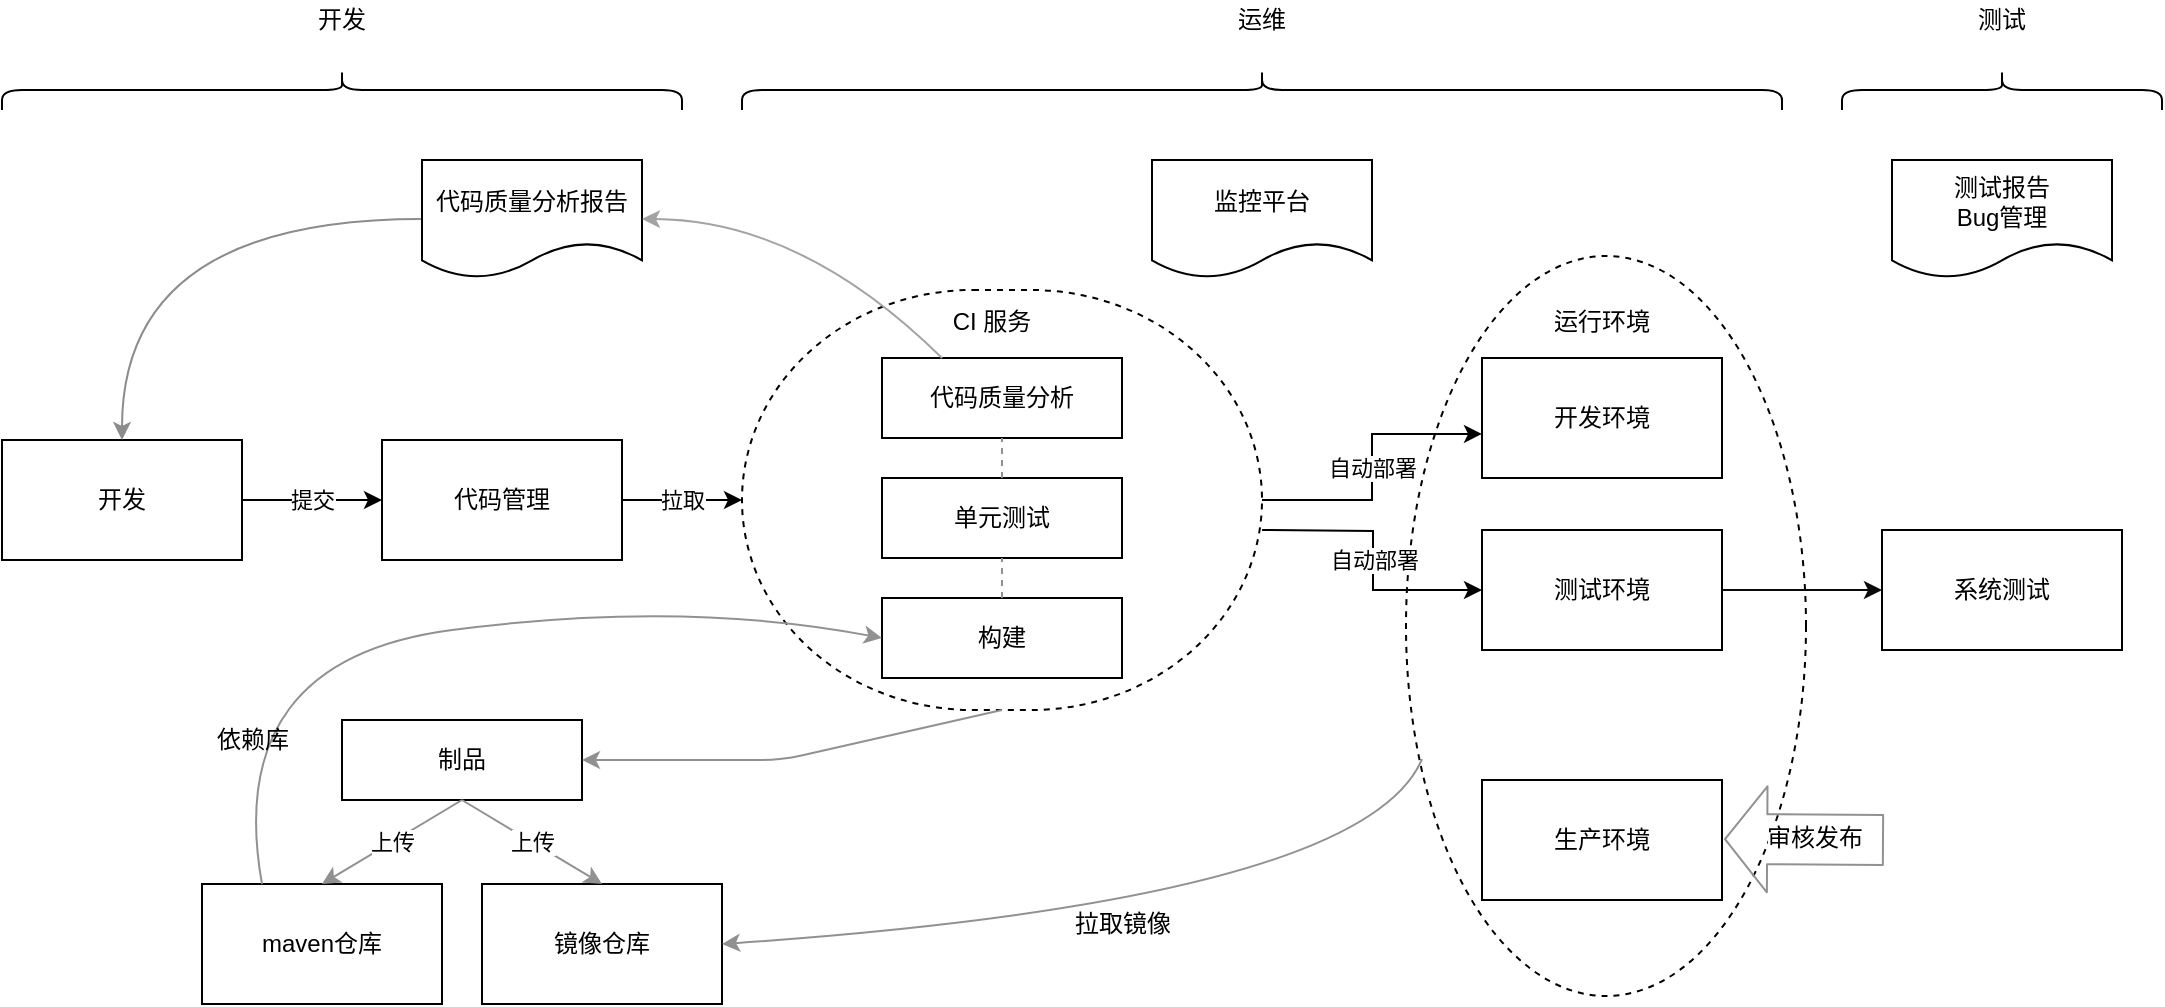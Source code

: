 <mxfile version="12.9.3" type="github" pages="3">
  <diagram id="WI9T0HZ2pTsCkuznbFz-" name="Page-1">
    <mxGraphModel dx="1422" dy="794" grid="0" gridSize="10" guides="1" tooltips="1" connect="1" arrows="1" fold="1" page="1" pageScale="1" pageWidth="1169" pageHeight="827" math="0" shadow="0">
      <root>
        <mxCell id="0" />
        <mxCell id="1" parent="0" />
        <mxCell id="pKDJgcheWdyCbOi9JpQY-50" value="" style="ellipse;whiteSpace=wrap;html=1;rounded=1;dashed=1;strokeColor=#000000;fillColor=none;" parent="1" vertex="1">
          <mxGeometry x="760" y="239" width="200" height="370" as="geometry" />
        </mxCell>
        <mxCell id="pKDJgcheWdyCbOi9JpQY-24" value="自动部署" style="edgeStyle=orthogonalEdgeStyle;rounded=0;orthogonalLoop=1;jettySize=auto;html=1;entryX=0;entryY=0.633;entryDx=0;entryDy=0;entryPerimeter=0;" parent="1" source="pKDJgcheWdyCbOi9JpQY-12" target="pKDJgcheWdyCbOi9JpQY-10" edge="1">
          <mxGeometry relative="1" as="geometry" />
        </mxCell>
        <mxCell id="pKDJgcheWdyCbOi9JpQY-12" value="" style="rounded=1;whiteSpace=wrap;html=1;strokeColor=#000000;fillColor=none;dashed=1;arcSize=55;" parent="1" vertex="1">
          <mxGeometry x="428" y="256" width="260" height="210" as="geometry" />
        </mxCell>
        <mxCell id="pKDJgcheWdyCbOi9JpQY-16" value="提交" style="edgeStyle=orthogonalEdgeStyle;rounded=0;orthogonalLoop=1;jettySize=auto;html=1;entryX=0;entryY=0.5;entryDx=0;entryDy=0;" parent="1" source="pKDJgcheWdyCbOi9JpQY-1" target="pKDJgcheWdyCbOi9JpQY-5" edge="1">
          <mxGeometry relative="1" as="geometry" />
        </mxCell>
        <mxCell id="pKDJgcheWdyCbOi9JpQY-1" value="开发" style="rounded=0;whiteSpace=wrap;html=1;" parent="1" vertex="1">
          <mxGeometry x="58" y="331" width="120" height="60" as="geometry" />
        </mxCell>
        <mxCell id="pKDJgcheWdyCbOi9JpQY-2" value="构建" style="rounded=0;whiteSpace=wrap;html=1;" parent="1" vertex="1">
          <mxGeometry x="498" y="410" width="120" height="40" as="geometry" />
        </mxCell>
        <mxCell id="pKDJgcheWdyCbOi9JpQY-3" value="生产环境" style="rounded=0;whiteSpace=wrap;html=1;" parent="1" vertex="1">
          <mxGeometry x="798" y="501" width="120" height="60" as="geometry" />
        </mxCell>
        <mxCell id="pKDJgcheWdyCbOi9JpQY-17" value="拉取" style="edgeStyle=orthogonalEdgeStyle;rounded=0;orthogonalLoop=1;jettySize=auto;html=1;entryX=0;entryY=0.5;entryDx=0;entryDy=0;" parent="1" source="pKDJgcheWdyCbOi9JpQY-5" target="pKDJgcheWdyCbOi9JpQY-12" edge="1">
          <mxGeometry relative="1" as="geometry" />
        </mxCell>
        <mxCell id="pKDJgcheWdyCbOi9JpQY-5" value="代码管理" style="rounded=0;whiteSpace=wrap;html=1;" parent="1" vertex="1">
          <mxGeometry x="248" y="331" width="120" height="60" as="geometry" />
        </mxCell>
        <mxCell id="pKDJgcheWdyCbOi9JpQY-6" value="代码质量分析" style="rounded=0;whiteSpace=wrap;html=1;" parent="1" vertex="1">
          <mxGeometry x="498" y="290" width="120" height="40" as="geometry" />
        </mxCell>
        <mxCell id="pKDJgcheWdyCbOi9JpQY-7" value="单元测试" style="rounded=0;whiteSpace=wrap;html=1;" parent="1" vertex="1">
          <mxGeometry x="498" y="350" width="120" height="40" as="geometry" />
        </mxCell>
        <mxCell id="pKDJgcheWdyCbOi9JpQY-8" value="镜像仓库" style="rounded=0;whiteSpace=wrap;html=1;" parent="1" vertex="1">
          <mxGeometry x="298" y="553" width="120" height="60" as="geometry" />
        </mxCell>
        <mxCell id="pKDJgcheWdyCbOi9JpQY-9" value="maven仓库" style="rounded=0;whiteSpace=wrap;html=1;" parent="1" vertex="1">
          <mxGeometry x="158" y="553" width="120" height="60" as="geometry" />
        </mxCell>
        <mxCell id="pKDJgcheWdyCbOi9JpQY-10" value="开发环境" style="rounded=0;whiteSpace=wrap;html=1;" parent="1" vertex="1">
          <mxGeometry x="798" y="290" width="120" height="60" as="geometry" />
        </mxCell>
        <mxCell id="pKDJgcheWdyCbOi9JpQY-55" value="" style="edgeStyle=orthogonalEdgeStyle;curved=1;orthogonalLoop=1;jettySize=auto;html=1;strokeColor=#0A0A0A;" parent="1" source="pKDJgcheWdyCbOi9JpQY-11" target="pKDJgcheWdyCbOi9JpQY-54" edge="1">
          <mxGeometry relative="1" as="geometry" />
        </mxCell>
        <mxCell id="pKDJgcheWdyCbOi9JpQY-11" value="测试环境" style="rounded=0;whiteSpace=wrap;html=1;" parent="1" vertex="1">
          <mxGeometry x="798" y="376" width="120" height="60" as="geometry" />
        </mxCell>
        <mxCell id="pKDJgcheWdyCbOi9JpQY-15" value="CI 服务" style="text;html=1;strokeColor=none;fillColor=none;align=center;verticalAlign=middle;whiteSpace=wrap;rounded=0;" parent="1" vertex="1">
          <mxGeometry x="498" y="262" width="110" height="20" as="geometry" />
        </mxCell>
        <mxCell id="pKDJgcheWdyCbOi9JpQY-23" value="运行环境" style="text;html=1;strokeColor=none;fillColor=none;align=center;verticalAlign=middle;whiteSpace=wrap;rounded=0;" parent="1" vertex="1">
          <mxGeometry x="803" y="262" width="110" height="20" as="geometry" />
        </mxCell>
        <mxCell id="pKDJgcheWdyCbOi9JpQY-31" value="自动部署" style="edgeStyle=orthogonalEdgeStyle;rounded=0;orthogonalLoop=1;jettySize=auto;html=1;entryX=0;entryY=0.5;entryDx=0;entryDy=0;" parent="1" target="pKDJgcheWdyCbOi9JpQY-11" edge="1">
          <mxGeometry relative="1" as="geometry">
            <mxPoint x="688" y="376" as="sourcePoint" />
            <mxPoint x="798" y="342.98" as="targetPoint" />
          </mxGeometry>
        </mxCell>
        <mxCell id="pKDJgcheWdyCbOi9JpQY-32" value="" style="curved=1;endArrow=classic;html=1;exitX=0.04;exitY=0.68;exitDx=0;exitDy=0;strokeColor=#919191;entryX=1;entryY=0.5;entryDx=0;entryDy=0;exitPerimeter=0;" parent="1" source="pKDJgcheWdyCbOi9JpQY-50" target="pKDJgcheWdyCbOi9JpQY-8" edge="1">
          <mxGeometry width="50" height="50" relative="1" as="geometry">
            <mxPoint x="758" y="492" as="sourcePoint" />
            <mxPoint x="668" y="571" as="targetPoint" />
            <Array as="points">
              <mxPoint x="738" y="561" />
            </Array>
          </mxGeometry>
        </mxCell>
        <mxCell id="pKDJgcheWdyCbOi9JpQY-33" value="拉取镜像" style="text;html=1;align=center;verticalAlign=middle;resizable=0;points=[];labelBackgroundColor=#ffffff;" parent="pKDJgcheWdyCbOi9JpQY-32" vertex="1" connectable="0">
          <mxGeometry x="-0.1" y="6" relative="1" as="geometry">
            <mxPoint x="-18.15" y="-1.7" as="offset" />
          </mxGeometry>
        </mxCell>
        <mxCell id="pKDJgcheWdyCbOi9JpQY-34" value="制品" style="rounded=0;whiteSpace=wrap;html=1;" parent="1" vertex="1">
          <mxGeometry x="228" y="471" width="120" height="40" as="geometry" />
        </mxCell>
        <mxCell id="pKDJgcheWdyCbOi9JpQY-35" value="上传" style="endArrow=classic;html=1;strokeColor=#919191;exitX=0.5;exitY=1;exitDx=0;exitDy=0;entryX=0.5;entryY=0;entryDx=0;entryDy=0;" parent="1" source="pKDJgcheWdyCbOi9JpQY-34" target="pKDJgcheWdyCbOi9JpQY-9" edge="1">
          <mxGeometry width="50" height="50" relative="1" as="geometry">
            <mxPoint x="278" y="458" as="sourcePoint" />
            <mxPoint x="328" y="408" as="targetPoint" />
          </mxGeometry>
        </mxCell>
        <mxCell id="pKDJgcheWdyCbOi9JpQY-36" value="上传" style="endArrow=classic;html=1;strokeColor=#919191;exitX=0.5;exitY=1;exitDx=0;exitDy=0;entryX=0.5;entryY=0;entryDx=0;entryDy=0;" parent="1" source="pKDJgcheWdyCbOi9JpQY-34" target="pKDJgcheWdyCbOi9JpQY-8" edge="1">
          <mxGeometry width="50" height="50" relative="1" as="geometry">
            <mxPoint x="298" y="521" as="sourcePoint" />
            <mxPoint x="228" y="563" as="targetPoint" />
          </mxGeometry>
        </mxCell>
        <mxCell id="pKDJgcheWdyCbOi9JpQY-37" value="" style="endArrow=classic;html=1;strokeColor=#919191;exitX=0.5;exitY=1;exitDx=0;exitDy=0;" parent="1" source="pKDJgcheWdyCbOi9JpQY-12" target="pKDJgcheWdyCbOi9JpQY-34" edge="1">
          <mxGeometry width="50" height="50" relative="1" as="geometry">
            <mxPoint x="548" y="481" as="sourcePoint" />
            <mxPoint x="598" y="431" as="targetPoint" />
            <Array as="points">
              <mxPoint x="448" y="491" />
            </Array>
          </mxGeometry>
        </mxCell>
        <mxCell id="pKDJgcheWdyCbOi9JpQY-40" value="" style="shape=flexArrow;endArrow=classic;html=1;strokeColor=#919191;endWidth=27;endSize=6.7;width=25;" parent="1" edge="1">
          <mxGeometry width="50" height="50" relative="1" as="geometry">
            <mxPoint x="999" y="531" as="sourcePoint" />
            <mxPoint x="919" y="530.5" as="targetPoint" />
          </mxGeometry>
        </mxCell>
        <mxCell id="pKDJgcheWdyCbOi9JpQY-41" value="审核发布" style="text;html=1;align=center;verticalAlign=middle;resizable=0;points=[];labelBackgroundColor=#ffffff;" parent="pKDJgcheWdyCbOi9JpQY-40" vertex="1" connectable="0">
          <mxGeometry x="-0.467" y="-1" relative="1" as="geometry">
            <mxPoint x="-14.01" as="offset" />
          </mxGeometry>
        </mxCell>
        <mxCell id="pKDJgcheWdyCbOi9JpQY-42" value="" style="endArrow=classic;html=1;strokeColor=#919191;entryX=0;entryY=0.5;entryDx=0;entryDy=0;exitX=0.25;exitY=0;exitDx=0;exitDy=0;curved=1;" parent="1" source="pKDJgcheWdyCbOi9JpQY-9" target="pKDJgcheWdyCbOi9JpQY-2" edge="1">
          <mxGeometry width="50" height="50" relative="1" as="geometry">
            <mxPoint x="428" y="576" as="sourcePoint" />
            <mxPoint x="478" y="526" as="targetPoint" />
            <Array as="points">
              <mxPoint x="168" y="441" />
              <mxPoint x="398" y="411" />
            </Array>
          </mxGeometry>
        </mxCell>
        <mxCell id="pKDJgcheWdyCbOi9JpQY-43" value="依赖库" style="text;html=1;align=center;verticalAlign=middle;resizable=0;points=[];autosize=1;" parent="1" vertex="1">
          <mxGeometry x="158" y="471" width="50" height="20" as="geometry" />
        </mxCell>
        <mxCell id="pKDJgcheWdyCbOi9JpQY-44" value="" style="endArrow=none;dashed=1;html=1;strokeColor=#919191;entryX=0.5;entryY=1;entryDx=0;entryDy=0;exitX=0.5;exitY=0;exitDx=0;exitDy=0;" parent="1" source="pKDJgcheWdyCbOi9JpQY-7" target="pKDJgcheWdyCbOi9JpQY-6" edge="1">
          <mxGeometry width="50" height="50" relative="1" as="geometry">
            <mxPoint x="548" y="481" as="sourcePoint" />
            <mxPoint x="598" y="431" as="targetPoint" />
          </mxGeometry>
        </mxCell>
        <mxCell id="pKDJgcheWdyCbOi9JpQY-45" value="" style="endArrow=none;dashed=1;html=1;strokeColor=#919191;exitX=0.5;exitY=0;exitDx=0;exitDy=0;" parent="1" source="pKDJgcheWdyCbOi9JpQY-2" target="pKDJgcheWdyCbOi9JpQY-7" edge="1">
          <mxGeometry width="50" height="50" relative="1" as="geometry">
            <mxPoint x="556" y="411" as="sourcePoint" />
            <mxPoint x="598" y="431" as="targetPoint" />
          </mxGeometry>
        </mxCell>
        <mxCell id="pKDJgcheWdyCbOi9JpQY-51" value="" style="shape=curlyBracket;whiteSpace=wrap;html=1;rounded=1;strokeColor=#000000;fillColor=none;direction=south;" parent="1" vertex="1">
          <mxGeometry x="58" y="146" width="340" height="20" as="geometry" />
        </mxCell>
        <mxCell id="pKDJgcheWdyCbOi9JpQY-52" value="" style="shape=curlyBracket;whiteSpace=wrap;html=1;rounded=1;strokeColor=#000000;fillColor=none;direction=south;" parent="1" vertex="1">
          <mxGeometry x="428" y="146" width="520" height="20" as="geometry" />
        </mxCell>
        <mxCell id="pKDJgcheWdyCbOi9JpQY-53" value="" style="shape=curlyBracket;whiteSpace=wrap;html=1;rounded=1;strokeColor=#000000;fillColor=none;direction=south;" parent="1" vertex="1">
          <mxGeometry x="978" y="146" width="160" height="20" as="geometry" />
        </mxCell>
        <mxCell id="pKDJgcheWdyCbOi9JpQY-54" value="系统测试" style="rounded=0;whiteSpace=wrap;html=1;" parent="1" vertex="1">
          <mxGeometry x="998" y="376" width="120" height="60" as="geometry" />
        </mxCell>
        <mxCell id="pKDJgcheWdyCbOi9JpQY-61" style="edgeStyle=orthogonalEdgeStyle;curved=1;orthogonalLoop=1;jettySize=auto;html=1;strokeColor=#8C8C8C;exitX=0;exitY=0.5;exitDx=0;exitDy=0;" parent="1" source="pKDJgcheWdyCbOi9JpQY-58" target="pKDJgcheWdyCbOi9JpQY-1" edge="1">
          <mxGeometry relative="1" as="geometry">
            <Array as="points">
              <mxPoint x="118" y="221" />
            </Array>
          </mxGeometry>
        </mxCell>
        <mxCell id="pKDJgcheWdyCbOi9JpQY-58" value="代码质量分析报告" style="shape=document;whiteSpace=wrap;html=1;boundedLbl=1;rounded=1;shadow=0;strokeColor=#000000;fillColor=none;" parent="1" vertex="1">
          <mxGeometry x="268" y="191" width="110" height="59" as="geometry" />
        </mxCell>
        <mxCell id="pKDJgcheWdyCbOi9JpQY-59" value="监控平台" style="shape=document;whiteSpace=wrap;html=1;boundedLbl=1;rounded=1;shadow=0;strokeColor=#000000;fillColor=none;" parent="1" vertex="1">
          <mxGeometry x="633" y="191" width="110" height="59" as="geometry" />
        </mxCell>
        <mxCell id="pKDJgcheWdyCbOi9JpQY-60" value="测试报告&lt;br&gt;Bug管理" style="shape=document;whiteSpace=wrap;html=1;boundedLbl=1;rounded=1;shadow=0;strokeColor=#000000;fillColor=none;" parent="1" vertex="1">
          <mxGeometry x="1003" y="191" width="110" height="59" as="geometry" />
        </mxCell>
        <mxCell id="pKDJgcheWdyCbOi9JpQY-63" value="" style="curved=1;endArrow=classic;html=1;strokeColor=#A3A3A3;exitX=0.25;exitY=0;exitDx=0;exitDy=0;entryX=1;entryY=0.5;entryDx=0;entryDy=0;" parent="1" source="pKDJgcheWdyCbOi9JpQY-6" target="pKDJgcheWdyCbOi9JpQY-58" edge="1">
          <mxGeometry width="50" height="50" relative="1" as="geometry">
            <mxPoint x="558" y="431" as="sourcePoint" />
            <mxPoint x="608" y="381" as="targetPoint" />
            <Array as="points">
              <mxPoint x="458" y="221" />
            </Array>
          </mxGeometry>
        </mxCell>
        <mxCell id="pKDJgcheWdyCbOi9JpQY-72" value="开发" style="text;html=1;strokeColor=none;fillColor=none;align=center;verticalAlign=middle;whiteSpace=wrap;rounded=0;shadow=0;" parent="1" vertex="1">
          <mxGeometry x="208" y="111" width="40" height="20" as="geometry" />
        </mxCell>
        <mxCell id="pKDJgcheWdyCbOi9JpQY-73" value="运维" style="text;html=1;strokeColor=none;fillColor=none;align=center;verticalAlign=middle;whiteSpace=wrap;rounded=0;shadow=0;" parent="1" vertex="1">
          <mxGeometry x="668" y="111" width="40" height="20" as="geometry" />
        </mxCell>
        <mxCell id="pKDJgcheWdyCbOi9JpQY-74" value="测试" style="text;html=1;strokeColor=none;fillColor=none;align=center;verticalAlign=middle;whiteSpace=wrap;rounded=0;shadow=0;" parent="1" vertex="1">
          <mxGeometry x="1038" y="111" width="40" height="20" as="geometry" />
        </mxCell>
      </root>
    </mxGraphModel>
  </diagram>
  <diagram id="QUKwxKmq9X96W20Zyfvn" name="第 2 页">
    <mxGraphModel dx="1422" dy="794" grid="0" gridSize="10" guides="0" tooltips="0" connect="1" arrows="1" fold="1" page="0" pageScale="1" pageWidth="827" pageHeight="1169" math="0" shadow="0">
      <root>
        <mxCell id="cMhBe1eoMOpFazx-7j48-0" />
        <mxCell id="cMhBe1eoMOpFazx-7j48-1" parent="cMhBe1eoMOpFazx-7j48-0" />
        <mxCell id="KHophOnYXAyIaDqBmbmZ-10" value="" style="rounded=0;whiteSpace=wrap;html=1;shadow=0;dashed=1;strokeColor=#000000;fillColor=none;fontSize=1;" parent="cMhBe1eoMOpFazx-7j48-1" vertex="1">
          <mxGeometry x="206.5" y="95" width="221" height="80" as="geometry" />
        </mxCell>
        <mxCell id="KHophOnYXAyIaDqBmbmZ-0" value="" style="rounded=0;whiteSpace=wrap;html=1;shadow=0;strokeColor=#000000;fillColor=none;fontSize=6;dashed=1;" parent="cMhBe1eoMOpFazx-7j48-1" vertex="1">
          <mxGeometry x="377" y="320" width="403" height="80" as="geometry" />
        </mxCell>
        <mxCell id="cMhBe1eoMOpFazx-7j48-12" value="设计" style="edgeStyle=orthogonalEdgeStyle;curved=1;orthogonalLoop=1;jettySize=auto;html=1;strokeColor=#8C8C8C;" parent="cMhBe1eoMOpFazx-7j48-1" source="cMhBe1eoMOpFazx-7j48-5" target="cMhBe1eoMOpFazx-7j48-11" edge="1">
          <mxGeometry relative="1" as="geometry" />
        </mxCell>
        <mxCell id="cMhBe1eoMOpFazx-7j48-5" value="DDD + 原型" style="rounded=0;whiteSpace=wrap;html=1;shadow=0;strokeColor=#000000;fillColor=none;" parent="cMhBe1eoMOpFazx-7j48-1" vertex="1">
          <mxGeometry x="80" y="220" width="120" height="50" as="geometry" />
        </mxCell>
        <mxCell id="cMhBe1eoMOpFazx-7j48-17" value="生成" style="edgeStyle=orthogonalEdgeStyle;curved=1;orthogonalLoop=1;jettySize=auto;html=1;strokeColor=#8C8C8C;" parent="cMhBe1eoMOpFazx-7j48-1" source="cMhBe1eoMOpFazx-7j48-11" target="cMhBe1eoMOpFazx-7j48-13" edge="1">
          <mxGeometry relative="1" as="geometry">
            <Array as="points">
              <mxPoint x="410" y="245" />
              <mxPoint x="410" y="245" />
            </Array>
          </mxGeometry>
        </mxCell>
        <mxCell id="cMhBe1eoMOpFazx-7j48-11" value="设计API服务" style="rounded=0;whiteSpace=wrap;html=1;shadow=0;strokeColor=#000000;fillColor=none;" parent="cMhBe1eoMOpFazx-7j48-1" vertex="1">
          <mxGeometry x="257" y="220" width="120" height="50" as="geometry" />
        </mxCell>
        <mxCell id="cMhBe1eoMOpFazx-7j48-8" value="API 设计规范" style="rounded=0;whiteSpace=wrap;html=1;shadow=0;strokeColor=#000000;fillColor=none;" parent="cMhBe1eoMOpFazx-7j48-1" vertex="1">
          <mxGeometry x="224" y="110" width="90" height="50" as="geometry" />
        </mxCell>
        <mxCell id="cMhBe1eoMOpFazx-7j48-9" value="API 定义规范（DSL）" style="rounded=0;whiteSpace=wrap;html=1;shadow=0;strokeColor=#000000;fillColor=none;" parent="cMhBe1eoMOpFazx-7j48-1" vertex="1">
          <mxGeometry x="324" y="110" width="90" height="50" as="geometry" />
        </mxCell>
        <mxCell id="cMhBe1eoMOpFazx-7j48-13" value="生成Mock服务" style="rounded=0;whiteSpace=wrap;html=1;shadow=0;strokeColor=#000000;fillColor=none;" parent="cMhBe1eoMOpFazx-7j48-1" vertex="1">
          <mxGeometry x="433" y="220" width="120" height="50" as="geometry" />
        </mxCell>
        <mxCell id="cMhBe1eoMOpFazx-7j48-15" value="接口1" style="rounded=0;whiteSpace=wrap;html=1;shadow=0;strokeColor=#000000;fillColor=none;" parent="cMhBe1eoMOpFazx-7j48-1" vertex="1">
          <mxGeometry x="433" y="340" width="77" height="40" as="geometry" />
        </mxCell>
        <mxCell id="cMhBe1eoMOpFazx-7j48-16" value="发布服务" style="rounded=0;whiteSpace=wrap;html=1;shadow=0;strokeColor=#000000;fillColor=none;" parent="cMhBe1eoMOpFazx-7j48-1" vertex="1">
          <mxGeometry x="610" y="220" width="120" height="50" as="geometry" />
        </mxCell>
        <mxCell id="cMhBe1eoMOpFazx-7j48-24" value="接口2" style="rounded=0;whiteSpace=wrap;html=1;shadow=0;strokeColor=#000000;fillColor=none;" parent="cMhBe1eoMOpFazx-7j48-1" vertex="1">
          <mxGeometry x="520" y="340" width="57" height="40" as="geometry" />
        </mxCell>
        <mxCell id="cMhBe1eoMOpFazx-7j48-25" value="接口3" style="rounded=0;whiteSpace=wrap;html=1;shadow=0;strokeColor=#000000;fillColor=none;" parent="cMhBe1eoMOpFazx-7j48-1" vertex="1">
          <mxGeometry x="588" y="340" width="50" height="40" as="geometry" />
        </mxCell>
        <mxCell id="cMhBe1eoMOpFazx-7j48-26" value="..." style="rounded=0;whiteSpace=wrap;html=1;shadow=0;strokeColor=#000000;fillColor=none;" parent="cMhBe1eoMOpFazx-7j48-1" vertex="1">
          <mxGeometry x="649" y="340" width="40" height="40" as="geometry" />
        </mxCell>
        <mxCell id="cMhBe1eoMOpFazx-7j48-27" value="接口n" style="rounded=0;whiteSpace=wrap;html=1;shadow=0;strokeColor=#000000;fillColor=none;" parent="cMhBe1eoMOpFazx-7j48-1" vertex="1">
          <mxGeometry x="700" y="340" width="40" height="40" as="geometry" />
        </mxCell>
        <mxCell id="cMhBe1eoMOpFazx-7j48-28" value="页面功能1" style="rounded=0;whiteSpace=wrap;html=1;shadow=0;strokeColor=#000000;fillColor=none;" parent="cMhBe1eoMOpFazx-7j48-1" vertex="1">
          <mxGeometry x="553" y="115" width="77" height="40" as="geometry" />
        </mxCell>
        <mxCell id="cMhBe1eoMOpFazx-7j48-29" value="s地方&lt;font size=&quot;1&quot;&gt;&lt;br&gt;&lt;/font&gt;" style="rounded=0;whiteSpace=wrap;html=1;shadow=0;strokeColor=#000000;fillColor=none;fontSize=6;" parent="cMhBe1eoMOpFazx-7j48-1" vertex="1">
          <mxGeometry x="639" y="115" width="57" height="40" as="geometry" />
        </mxCell>
        <mxCell id="cMhBe1eoMOpFazx-7j48-30" value="页面功能1" style="rounded=0;whiteSpace=wrap;html=1;shadow=0;strokeColor=#000000;fillColor=none;" parent="cMhBe1eoMOpFazx-7j48-1" vertex="1">
          <mxGeometry x="704" y="115" width="50" height="40" as="geometry" />
        </mxCell>
        <mxCell id="cMhBe1eoMOpFazx-7j48-31" value="..." style="rounded=0;whiteSpace=wrap;html=1;shadow=0;strokeColor=#000000;fillColor=none;" parent="cMhBe1eoMOpFazx-7j48-1" vertex="1">
          <mxGeometry x="762" y="115" width="40" height="40" as="geometry" />
        </mxCell>
        <mxCell id="cMhBe1eoMOpFazx-7j48-32" value="页面功能1" style="rounded=0;whiteSpace=wrap;html=1;shadow=0;strokeColor=#000000;fillColor=none;" parent="cMhBe1eoMOpFazx-7j48-1" vertex="1">
          <mxGeometry x="810" y="115" width="40" height="40" as="geometry" />
        </mxCell>
        <mxCell id="KHophOnYXAyIaDqBmbmZ-1" value="后端开发" style="text;html=1;strokeColor=none;fillColor=none;align=center;verticalAlign=middle;whiteSpace=wrap;rounded=0;shadow=0;fontSize=4;labelPosition=center;verticalLabelPosition=middle;" parent="cMhBe1eoMOpFazx-7j48-1" vertex="1">
          <mxGeometry x="380" y="320" width="20" height="80" as="geometry" />
        </mxCell>
        <mxCell id="KHophOnYXAyIaDqBmbmZ-2" value="" style="rounded=0;whiteSpace=wrap;html=1;shadow=0;strokeColor=#000000;fillColor=none;fontSize=6;dashed=1;" parent="cMhBe1eoMOpFazx-7j48-1" vertex="1">
          <mxGeometry x="520" y="95" width="360" height="80" as="geometry" />
        </mxCell>
        <mxCell id="KHophOnYXAyIaDqBmbmZ-3" value="前端开发" style="text;html=1;strokeColor=none;fillColor=none;align=center;verticalAlign=middle;whiteSpace=wrap;rounded=0;shadow=0;fontSize=4;labelPosition=center;verticalLabelPosition=middle;" parent="cMhBe1eoMOpFazx-7j48-1" vertex="1">
          <mxGeometry x="523" y="95" width="20" height="80" as="geometry" />
        </mxCell>
        <mxCell id="KHophOnYXAyIaDqBmbmZ-4" value="发布" style="endArrow=classic;html=1;strokeColor=#8C8C8C;fontSize=4;exitX=0.5;exitY=0;exitDx=0;exitDy=0;entryX=0.5;entryY=1;entryDx=0;entryDy=0;" parent="cMhBe1eoMOpFazx-7j48-1" source="KHophOnYXAyIaDqBmbmZ-0" target="cMhBe1eoMOpFazx-7j48-16" edge="1">
          <mxGeometry width="50" height="50" relative="1" as="geometry">
            <mxPoint x="490" y="310" as="sourcePoint" />
            <mxPoint x="540" y="260" as="targetPoint" />
          </mxGeometry>
        </mxCell>
        <mxCell id="KHophOnYXAyIaDqBmbmZ-6" value="" style="curved=1;endArrow=classic;html=1;strokeColor=#8C8C8C;fontSize=4;exitX=0.5;exitY=1;exitDx=0;exitDy=0;entryX=0.5;entryY=0;entryDx=0;entryDy=0;" parent="cMhBe1eoMOpFazx-7j48-1" source="KHophOnYXAyIaDqBmbmZ-2" target="cMhBe1eoMOpFazx-7j48-13" edge="1">
          <mxGeometry width="50" height="50" relative="1" as="geometry">
            <mxPoint x="490" y="310" as="sourcePoint" />
            <mxPoint x="540" y="260" as="targetPoint" />
            <Array as="points">
              <mxPoint x="620" y="190" />
            </Array>
          </mxGeometry>
        </mxCell>
        <mxCell id="KHophOnYXAyIaDqBmbmZ-8" value="&lt;font style=&quot;font-size: 11px&quot;&gt;模拟调用&lt;/font&gt;" style="text;html=1;align=center;verticalAlign=middle;resizable=0;points=[];labelBackgroundColor=#ffffff;fontSize=1;" parent="KHophOnYXAyIaDqBmbmZ-6" vertex="1" connectable="0">
          <mxGeometry x="0.063" y="3" relative="1" as="geometry">
            <mxPoint as="offset" />
          </mxGeometry>
        </mxCell>
        <mxCell id="KHophOnYXAyIaDqBmbmZ-7" value="" style="curved=1;endArrow=classic;html=1;strokeColor=#8C8C8C;fontSize=4;exitX=0.5;exitY=1;exitDx=0;exitDy=0;entryX=0.5;entryY=0;entryDx=0;entryDy=0;" parent="cMhBe1eoMOpFazx-7j48-1" source="KHophOnYXAyIaDqBmbmZ-2" target="cMhBe1eoMOpFazx-7j48-16" edge="1">
          <mxGeometry width="50" height="50" relative="1" as="geometry">
            <mxPoint x="725" y="185" as="sourcePoint" />
            <mxPoint x="503.0" y="230" as="targetPoint" />
            <Array as="points" />
          </mxGeometry>
        </mxCell>
        <mxCell id="KHophOnYXAyIaDqBmbmZ-9" value="真实调用" style="text;html=1;align=center;verticalAlign=middle;resizable=0;points=[];labelBackgroundColor=#ffffff;fontSize=4;" parent="cMhBe1eoMOpFazx-7j48-1" vertex="1" connectable="0">
          <mxGeometry x="704.003" y="200.005" as="geometry">
            <mxPoint x="6" y="1" as="offset" />
          </mxGeometry>
        </mxCell>
        <mxCell id="KHophOnYXAyIaDqBmbmZ-11" value="依据" style="endArrow=classic;html=1;strokeColor=#8C8C8C;fontSize=1;entryX=0.5;entryY=1;entryDx=0;entryDy=0;" parent="cMhBe1eoMOpFazx-7j48-1" source="cMhBe1eoMOpFazx-7j48-11" target="KHophOnYXAyIaDqBmbmZ-10" edge="1">
          <mxGeometry width="50" height="50" relative="1" as="geometry">
            <mxPoint x="490" y="310" as="sourcePoint" />
            <mxPoint x="540" y="260" as="targetPoint" />
          </mxGeometry>
        </mxCell>
      </root>
    </mxGraphModel>
  </diagram>
  <diagram id="G1MgIA4IawHX0Ql6xrTv" name="第 3 页">
    <mxGraphModel dx="2431" dy="1134" grid="0" gridSize="10" guides="1" tooltips="1" connect="1" arrows="1" fold="1" page="0" pageScale="1" pageWidth="827" pageHeight="1169" math="0" shadow="0">
      <root>
        <mxCell id="hbdUUmJ8Hh1PNPYYMuEj-0" />
        <mxCell id="hbdUUmJ8Hh1PNPYYMuEj-1" parent="hbdUUmJ8Hh1PNPYYMuEj-0" />
        <mxCell id="hbdUUmJ8Hh1PNPYYMuEj-79" value="" style="rounded=1;whiteSpace=wrap;html=1;strokeWidth=2;fillColor=none;dashed=1;" vertex="1" parent="hbdUUmJ8Hh1PNPYYMuEj-1">
          <mxGeometry x="450" y="710" width="180" height="240" as="geometry" />
        </mxCell>
        <mxCell id="hbdUUmJ8Hh1PNPYYMuEj-70" value="" style="rounded=1;whiteSpace=wrap;html=1;strokeWidth=2;fillColor=none;dashed=1;" vertex="1" parent="hbdUUmJ8Hh1PNPYYMuEj-1">
          <mxGeometry x="30" y="710" width="370" height="140" as="geometry" />
        </mxCell>
        <mxCell id="hbdUUmJ8Hh1PNPYYMuEj-46" value="" style="group" vertex="1" connectable="0" parent="hbdUUmJ8Hh1PNPYYMuEj-1">
          <mxGeometry x="-70" y="140" width="610" height="520" as="geometry" />
        </mxCell>
        <mxCell id="hbdUUmJ8Hh1PNPYYMuEj-10" value="" style="shape=hexagon;perimeter=hexagonPerimeter2;whiteSpace=wrap;html=1;direction=south;fillColor=none;" vertex="1" parent="hbdUUmJ8Hh1PNPYYMuEj-46">
          <mxGeometry x="90" y="30" width="440" height="490" as="geometry" />
        </mxCell>
        <mxCell id="hbdUUmJ8Hh1PNPYYMuEj-11" value="适配器 A" style="rounded=0;whiteSpace=wrap;html=1;" vertex="1" parent="hbdUUmJ8Hh1PNPYYMuEj-46">
          <mxGeometry x="243" y="78" width="90" height="30" as="geometry" />
        </mxCell>
        <mxCell id="hbdUUmJ8Hh1PNPYYMuEj-12" value="适配器 B" style="rounded=0;whiteSpace=wrap;html=1;" vertex="1" parent="hbdUUmJ8Hh1PNPYYMuEj-46">
          <mxGeometry x="166" y="120" width="90" height="30" as="geometry" />
        </mxCell>
        <mxCell id="hbdUUmJ8Hh1PNPYYMuEj-13" value="适配器 C" style="rounded=0;whiteSpace=wrap;html=1;" vertex="1" parent="hbdUUmJ8Hh1PNPYYMuEj-46">
          <mxGeometry x="112" y="166" width="90" height="30" as="geometry" />
        </mxCell>
        <mxCell id="hbdUUmJ8Hh1PNPYYMuEj-14" value="适配器 D" style="rounded=0;whiteSpace=wrap;html=1;" vertex="1" parent="hbdUUmJ8Hh1PNPYYMuEj-46">
          <mxGeometry x="99" y="250" width="90" height="30" as="geometry" />
        </mxCell>
        <mxCell id="hbdUUmJ8Hh1PNPYYMuEj-15" value="" style="shape=hexagon;perimeter=hexagonPerimeter2;whiteSpace=wrap;html=1;direction=south;fillColor=none;strokeWidth=2;" vertex="1" parent="hbdUUmJ8Hh1PNPYYMuEj-46">
          <mxGeometry x="200" y="158.75" width="225" height="252.5" as="geometry" />
        </mxCell>
        <mxCell id="hbdUUmJ8Hh1PNPYYMuEj-16" value="应用程序" style="text;html=1;strokeColor=none;fillColor=none;align=center;verticalAlign=middle;whiteSpace=wrap;rounded=0;" vertex="1" parent="hbdUUmJ8Hh1PNPYYMuEj-46">
          <mxGeometry x="280" y="196" width="60" height="20" as="geometry" />
        </mxCell>
        <mxCell id="hbdUUmJ8Hh1PNPYYMuEj-22" value="" style="curved=1;endArrow=none;html=1;endFill=0;" edge="1" parent="hbdUUmJ8Hh1PNPYYMuEj-46">
          <mxGeometry width="50" height="50" relative="1" as="geometry">
            <mxPoint x="234.5" y="310" as="sourcePoint" />
            <mxPoint x="234.5" y="310" as="targetPoint" />
            <Array as="points">
              <mxPoint x="254.5" y="350" />
              <mxPoint x="364.5" y="350" />
              <mxPoint x="404.5" y="340" />
              <mxPoint x="414.5" y="310" />
              <mxPoint x="394.5" y="290" />
              <mxPoint x="344.5" y="280" />
              <mxPoint x="284.5" y="260" />
              <mxPoint x="224.5" y="280" />
            </Array>
          </mxGeometry>
        </mxCell>
        <mxCell id="hbdUUmJ8Hh1PNPYYMuEj-23" value="领域模型" style="text;html=1;align=center;verticalAlign=middle;resizable=0;points=[];labelBackgroundColor=#ffffff;" vertex="1" connectable="0" parent="hbdUUmJ8Hh1PNPYYMuEj-22">
          <mxGeometry x="-0.491" y="1" relative="1" as="geometry">
            <mxPoint x="-8.28" y="-39" as="offset" />
          </mxGeometry>
        </mxCell>
        <mxCell id="hbdUUmJ8Hh1PNPYYMuEj-24" value="适配器 E" style="rounded=0;whiteSpace=wrap;html=1;" vertex="1" parent="hbdUUmJ8Hh1PNPYYMuEj-46">
          <mxGeometry x="432" y="210" width="90" height="30" as="geometry" />
        </mxCell>
        <mxCell id="hbdUUmJ8Hh1PNPYYMuEj-25" value="适配器 F" style="rounded=0;whiteSpace=wrap;html=1;" vertex="1" parent="hbdUUmJ8Hh1PNPYYMuEj-46">
          <mxGeometry x="432" y="260" width="90" height="30" as="geometry" />
        </mxCell>
        <mxCell id="hbdUUmJ8Hh1PNPYYMuEj-26" value="适配器 G" style="rounded=0;whiteSpace=wrap;html=1;" vertex="1" parent="hbdUUmJ8Hh1PNPYYMuEj-46">
          <mxGeometry x="432" y="310" width="90" height="30" as="geometry" />
        </mxCell>
        <mxCell id="hbdUUmJ8Hh1PNPYYMuEj-27" value="适配器 H" style="rounded=0;whiteSpace=wrap;html=1;" vertex="1" parent="hbdUUmJ8Hh1PNPYYMuEj-46">
          <mxGeometry x="336" y="418" width="90" height="30" as="geometry" />
        </mxCell>
        <mxCell id="hbdUUmJ8Hh1PNPYYMuEj-28" value="c" style="rounded=0;whiteSpace=wrap;html=1;strokeWidth=2;fillColor=none;" vertex="1" parent="hbdUUmJ8Hh1PNPYYMuEj-46">
          <mxGeometry x="180" width="40" height="40" as="geometry" />
        </mxCell>
        <mxCell id="hbdUUmJ8Hh1PNPYYMuEj-29" value="c" style="ellipse;whiteSpace=wrap;html=1;strokeWidth=2;fillColor=none;direction=south;rotation=-45;" vertex="1" parent="hbdUUmJ8Hh1PNPYYMuEj-46">
          <mxGeometry x="120" y="28" width="30" height="50" as="geometry" />
        </mxCell>
        <mxCell id="hbdUUmJ8Hh1PNPYYMuEj-30" value="c" style="shape=hexagon;perimeter=hexagonPerimeter2;whiteSpace=wrap;html=1;strokeWidth=2;fillColor=none;direction=south;" vertex="1" parent="hbdUUmJ8Hh1PNPYYMuEj-46">
          <mxGeometry x="72" y="73" width="40" height="40" as="geometry" />
        </mxCell>
        <mxCell id="hbdUUmJ8Hh1PNPYYMuEj-31" value="c" style="triangle;whiteSpace=wrap;html=1;strokeWidth=2;fillColor=none;direction=south;" vertex="1" parent="hbdUUmJ8Hh1PNPYYMuEj-46">
          <mxGeometry y="247.5" width="50" height="35" as="geometry" />
        </mxCell>
        <mxCell id="hbdUUmJ8Hh1PNPYYMuEj-32" value="" style="shape=cylinder;whiteSpace=wrap;html=1;boundedLbl=1;backgroundOutline=1;strokeWidth=2;fillColor=none;" vertex="1" parent="hbdUUmJ8Hh1PNPYYMuEj-46">
          <mxGeometry x="570" y="185" width="40" height="55" as="geometry" />
        </mxCell>
        <mxCell id="hbdUUmJ8Hh1PNPYYMuEj-33" value="" style="shape=document;whiteSpace=wrap;html=1;boundedLbl=1;strokeWidth=2;fillColor=none;" vertex="1" parent="hbdUUmJ8Hh1PNPYYMuEj-46">
          <mxGeometry x="570" y="260" width="40" height="40" as="geometry" />
        </mxCell>
        <mxCell id="hbdUUmJ8Hh1PNPYYMuEj-34" value="内存" style="curved=1;endArrow=none;html=1;endFill=0;" edge="1" parent="hbdUUmJ8Hh1PNPYYMuEj-46">
          <mxGeometry x="0.504" y="16" width="50" height="50" relative="1" as="geometry">
            <mxPoint x="444.5" y="390" as="sourcePoint" />
            <mxPoint x="444.5" y="390" as="targetPoint" />
            <Array as="points">
              <mxPoint x="469.5" y="400" />
              <mxPoint x="509.5" y="390" />
              <mxPoint x="509.5" y="370" />
              <mxPoint x="479.5" y="350" />
              <mxPoint x="449.5" y="360" />
            </Array>
            <mxPoint as="offset" />
          </mxGeometry>
        </mxCell>
        <mxCell id="hbdUUmJ8Hh1PNPYYMuEj-35" value="" style="endArrow=classic;html=1;" edge="1" parent="hbdUUmJ8Hh1PNPYYMuEj-46" target="hbdUUmJ8Hh1PNPYYMuEj-10">
          <mxGeometry width="50" height="50" relative="1" as="geometry">
            <mxPoint x="200" y="40" as="sourcePoint" />
            <mxPoint x="250" y="-10" as="targetPoint" />
          </mxGeometry>
        </mxCell>
        <mxCell id="hbdUUmJ8Hh1PNPYYMuEj-36" value="" style="endArrow=classic;html=1;exitX=1;exitY=0.5;exitDx=0;exitDy=0;entryX=0.159;entryY=0.811;entryDx=0;entryDy=0;entryPerimeter=0;" edge="1" parent="hbdUUmJ8Hh1PNPYYMuEj-46" source="hbdUUmJ8Hh1PNPYYMuEj-29" target="hbdUUmJ8Hh1PNPYYMuEj-10">
          <mxGeometry width="50" height="50" relative="1" as="geometry">
            <mxPoint x="210" y="50" as="sourcePoint" />
            <mxPoint x="170" y="110" as="targetPoint" />
          </mxGeometry>
        </mxCell>
        <mxCell id="hbdUUmJ8Hh1PNPYYMuEj-37" value="" style="endArrow=classic;html=1;exitX=1;exitY=0.25;exitDx=0;exitDy=0;entryX=0.218;entryY=0.936;entryDx=0;entryDy=0;entryPerimeter=0;" edge="1" parent="hbdUUmJ8Hh1PNPYYMuEj-46" source="hbdUUmJ8Hh1PNPYYMuEj-30" target="hbdUUmJ8Hh1PNPYYMuEj-10">
          <mxGeometry width="50" height="50" relative="1" as="geometry">
            <mxPoint x="118.678" y="80.678" as="sourcePoint" />
            <mxPoint x="139.16" y="117.91" as="targetPoint" />
          </mxGeometry>
        </mxCell>
        <mxCell id="hbdUUmJ8Hh1PNPYYMuEj-40" value="" style="endArrow=classic;html=1;exitX=0.5;exitY=0;exitDx=0;exitDy=0;" edge="1" parent="hbdUUmJ8Hh1PNPYYMuEj-46" source="hbdUUmJ8Hh1PNPYYMuEj-31">
          <mxGeometry width="50" height="50" relative="1" as="geometry">
            <mxPoint x="110" y="119" as="sourcePoint" />
            <mxPoint x="90" y="265" as="targetPoint" />
          </mxGeometry>
        </mxCell>
        <mxCell id="hbdUUmJ8Hh1PNPYYMuEj-41" value="" style="endArrow=classic;html=1;exitX=1;exitY=0.5;exitDx=0;exitDy=0;entryX=0;entryY=0.7;entryDx=0;entryDy=0;" edge="1" parent="hbdUUmJ8Hh1PNPYYMuEj-46" source="hbdUUmJ8Hh1PNPYYMuEj-24" target="hbdUUmJ8Hh1PNPYYMuEj-32">
          <mxGeometry width="50" height="50" relative="1" as="geometry">
            <mxPoint x="210" y="50" as="sourcePoint" />
            <mxPoint x="229.03" y="90.654" as="targetPoint" />
          </mxGeometry>
        </mxCell>
        <mxCell id="hbdUUmJ8Hh1PNPYYMuEj-42" value="" style="endArrow=classic;html=1;exitX=1;exitY=0.5;exitDx=0;exitDy=0;entryX=0;entryY=0.7;entryDx=0;entryDy=0;" edge="1" parent="hbdUUmJ8Hh1PNPYYMuEj-46">
          <mxGeometry width="50" height="50" relative="1" as="geometry">
            <mxPoint x="522" y="275.75" as="sourcePoint" />
            <mxPoint x="570" y="274.25" as="targetPoint" />
          </mxGeometry>
        </mxCell>
        <mxCell id="hbdUUmJ8Hh1PNPYYMuEj-43" value="" style="endArrow=classic;html=1;exitX=1;exitY=0.5;exitDx=0;exitDy=0;rounded=0;" edge="1" parent="hbdUUmJ8Hh1PNPYYMuEj-46" source="hbdUUmJ8Hh1PNPYYMuEj-26">
          <mxGeometry width="50" height="50" relative="1" as="geometry">
            <mxPoint x="430" y="300" as="sourcePoint" />
            <mxPoint x="500" y="370" as="targetPoint" />
            <Array as="points">
              <mxPoint x="550" y="325" />
              <mxPoint x="550" y="370" />
            </Array>
          </mxGeometry>
        </mxCell>
        <mxCell id="hbdUUmJ8Hh1PNPYYMuEj-44" value="" style="triangle;whiteSpace=wrap;html=1;strokeWidth=2;fillColor=none;direction=south;" vertex="1" parent="hbdUUmJ8Hh1PNPYYMuEj-46">
          <mxGeometry x="460" y="448" width="50" height="35" as="geometry" />
        </mxCell>
        <mxCell id="hbdUUmJ8Hh1PNPYYMuEj-45" value="" style="endArrow=classic;html=1;exitX=1;exitY=0.75;exitDx=0;exitDy=0;entryX=0.5;entryY=1;entryDx=0;entryDy=0;" edge="1" parent="hbdUUmJ8Hh1PNPYYMuEj-46" source="hbdUUmJ8Hh1PNPYYMuEj-27" target="hbdUUmJ8Hh1PNPYYMuEj-44">
          <mxGeometry width="50" height="50" relative="1" as="geometry">
            <mxPoint x="430" y="300" as="sourcePoint" />
            <mxPoint x="480" y="250" as="targetPoint" />
          </mxGeometry>
        </mxCell>
        <mxCell id="hbdUUmJ8Hh1PNPYYMuEj-52" value="组件开发" style="rounded=0;whiteSpace=wrap;html=1;strokeWidth=2;fillColor=none;" vertex="1" parent="hbdUUmJ8Hh1PNPYYMuEj-1">
          <mxGeometry x="60" y="900" width="120" height="60" as="geometry" />
        </mxCell>
        <mxCell id="hbdUUmJ8Hh1PNPYYMuEj-58" value="maven 仓库" style="rounded=0;whiteSpace=wrap;html=1;strokeWidth=2;fillColor=none;" vertex="1" parent="hbdUUmJ8Hh1PNPYYMuEj-1">
          <mxGeometry x="60" y="750" width="120" height="60" as="geometry" />
        </mxCell>
        <mxCell id="hbdUUmJ8Hh1PNPYYMuEj-59" value="镜像仓库" style="rounded=0;whiteSpace=wrap;html=1;strokeWidth=2;fillColor=none;" vertex="1" parent="hbdUUmJ8Hh1PNPYYMuEj-1">
          <mxGeometry x="240" y="750" width="120" height="60" as="geometry" />
        </mxCell>
        <mxCell id="hbdUUmJ8Hh1PNPYYMuEj-65" value="业务开发" style="rounded=0;whiteSpace=wrap;html=1;strokeWidth=2;fillColor=none;" vertex="1" parent="hbdUUmJ8Hh1PNPYYMuEj-1">
          <mxGeometry x="240" y="900" width="120" height="60" as="geometry" />
        </mxCell>
        <mxCell id="hbdUUmJ8Hh1PNPYYMuEj-71" value="" style="endArrow=classic;html=1;exitX=0.5;exitY=0;exitDx=0;exitDy=0;entryX=0.5;entryY=1;entryDx=0;entryDy=0;" edge="1" parent="hbdUUmJ8Hh1PNPYYMuEj-1" source="hbdUUmJ8Hh1PNPYYMuEj-52" target="hbdUUmJ8Hh1PNPYYMuEj-58">
          <mxGeometry width="50" height="50" relative="1" as="geometry">
            <mxPoint x="410" y="910" as="sourcePoint" />
            <mxPoint x="130" y="810" as="targetPoint" />
          </mxGeometry>
        </mxCell>
        <mxCell id="hbdUUmJ8Hh1PNPYYMuEj-73" value="" style="endArrow=classic;html=1;entryX=0.5;entryY=0;entryDx=0;entryDy=0;exitX=0.75;exitY=1;exitDx=0;exitDy=0;" edge="1" parent="hbdUUmJ8Hh1PNPYYMuEj-1" source="hbdUUmJ8Hh1PNPYYMuEj-58" target="hbdUUmJ8Hh1PNPYYMuEj-65">
          <mxGeometry width="50" height="50" relative="1" as="geometry">
            <mxPoint x="250" y="910" as="sourcePoint" />
            <mxPoint x="149.89" y="819.96" as="targetPoint" />
          </mxGeometry>
        </mxCell>
        <mxCell id="hbdUUmJ8Hh1PNPYYMuEj-74" style="edgeStyle=orthogonalEdgeStyle;rounded=0;orthogonalLoop=1;jettySize=auto;html=1;exitX=0.75;exitY=0;exitDx=0;exitDy=0;entryX=0.5;entryY=0;entryDx=0;entryDy=0;endArrow=none;endFill=0;" edge="1" parent="hbdUUmJ8Hh1PNPYYMuEj-1" source="hbdUUmJ8Hh1PNPYYMuEj-65" target="hbdUUmJ8Hh1PNPYYMuEj-65">
          <mxGeometry relative="1" as="geometry" />
        </mxCell>
        <mxCell id="hbdUUmJ8Hh1PNPYYMuEj-75" style="edgeStyle=orthogonalEdgeStyle;rounded=0;orthogonalLoop=1;jettySize=auto;html=1;exitX=0.25;exitY=0;exitDx=0;exitDy=0;entryX=0;entryY=0;entryDx=0;entryDy=0;endArrow=none;endFill=0;" edge="1" parent="hbdUUmJ8Hh1PNPYYMuEj-1" source="hbdUUmJ8Hh1PNPYYMuEj-65" target="hbdUUmJ8Hh1PNPYYMuEj-65">
          <mxGeometry relative="1" as="geometry" />
        </mxCell>
        <mxCell id="hbdUUmJ8Hh1PNPYYMuEj-76" value="" style="endArrow=classic;html=1;entryX=0.5;entryY=1;entryDx=0;entryDy=0;exitX=0.5;exitY=0;exitDx=0;exitDy=0;" edge="1" parent="hbdUUmJ8Hh1PNPYYMuEj-1" source="hbdUUmJ8Hh1PNPYYMuEj-65" target="hbdUUmJ8Hh1PNPYYMuEj-59">
          <mxGeometry width="50" height="50" relative="1" as="geometry">
            <mxPoint x="160" y="820" as="sourcePoint" />
            <mxPoint x="310" y="910" as="targetPoint" />
          </mxGeometry>
        </mxCell>
        <mxCell id="hbdUUmJ8Hh1PNPYYMuEj-77" value="基础服务" style="rounded=0;whiteSpace=wrap;html=1;strokeWidth=2;fillColor=none;" vertex="1" parent="hbdUUmJ8Hh1PNPYYMuEj-1">
          <mxGeometry x="481" y="743" width="120" height="60" as="geometry" />
        </mxCell>
        <mxCell id="hbdUUmJ8Hh1PNPYYMuEj-78" value="业务服务" style="rounded=0;whiteSpace=wrap;html=1;strokeWidth=2;fillColor=none;" vertex="1" parent="hbdUUmJ8Hh1PNPYYMuEj-1">
          <mxGeometry x="481" y="853" width="120" height="60" as="geometry" />
        </mxCell>
        <mxCell id="hbdUUmJ8Hh1PNPYYMuEj-81" value="" style="endArrow=classic;html=1;entryX=1;entryY=0.5;entryDx=0;entryDy=0;exitX=0;exitY=0.5;exitDx=0;exitDy=0;" edge="1" parent="hbdUUmJ8Hh1PNPYYMuEj-1" source="hbdUUmJ8Hh1PNPYYMuEj-78" target="hbdUUmJ8Hh1PNPYYMuEj-59">
          <mxGeometry width="50" height="50" relative="1" as="geometry">
            <mxPoint x="410" y="910" as="sourcePoint" />
            <mxPoint x="460" y="860" as="targetPoint" />
          </mxGeometry>
        </mxCell>
        <mxCell id="hbdUUmJ8Hh1PNPYYMuEj-82" value="" style="endArrow=classic;html=1;entryX=1;entryY=0.5;entryDx=0;entryDy=0;exitX=0;exitY=0.5;exitDx=0;exitDy=0;" edge="1" parent="hbdUUmJ8Hh1PNPYYMuEj-1" source="hbdUUmJ8Hh1PNPYYMuEj-77" target="hbdUUmJ8Hh1PNPYYMuEj-59">
          <mxGeometry width="50" height="50" relative="1" as="geometry">
            <mxPoint x="498.282" y="863" as="sourcePoint" />
            <mxPoint x="370" y="790" as="targetPoint" />
          </mxGeometry>
        </mxCell>
        <mxCell id="hbdUUmJ8Hh1PNPYYMuEj-83" value="&lt;h1 style=&quot;font-size: 10px&quot;&gt;程序适配器&lt;/h1&gt;&lt;div&gt;组件形式引用，通过配置化启用组件的功能。如数据库、缓存、消息等。&lt;/div&gt;&lt;div&gt;&lt;br&gt;&lt;/div&gt;&lt;div&gt;内部程序代码上的适配器。如：接口编程、适配器模式、防腐层。&lt;/div&gt;&lt;div&gt;&lt;br&gt;&lt;/div&gt;&lt;div&gt;应用程序之间的调用。Feign、RPC等&lt;/div&gt;&lt;div&gt;&lt;br&gt;&lt;/div&gt;&lt;div&gt;外部公共服务的依赖。如：注册中心、配置中心等&lt;/div&gt;" style="text;html=1;strokeColor=none;fillColor=none;spacing=5;spacingTop=-20;whiteSpace=wrap;overflow=hidden;rounded=0;dashed=1;" vertex="1" parent="hbdUUmJ8Hh1PNPYYMuEj-1">
          <mxGeometry x="20" y="1000" width="390" height="150" as="geometry" />
        </mxCell>
      </root>
    </mxGraphModel>
  </diagram>
</mxfile>
